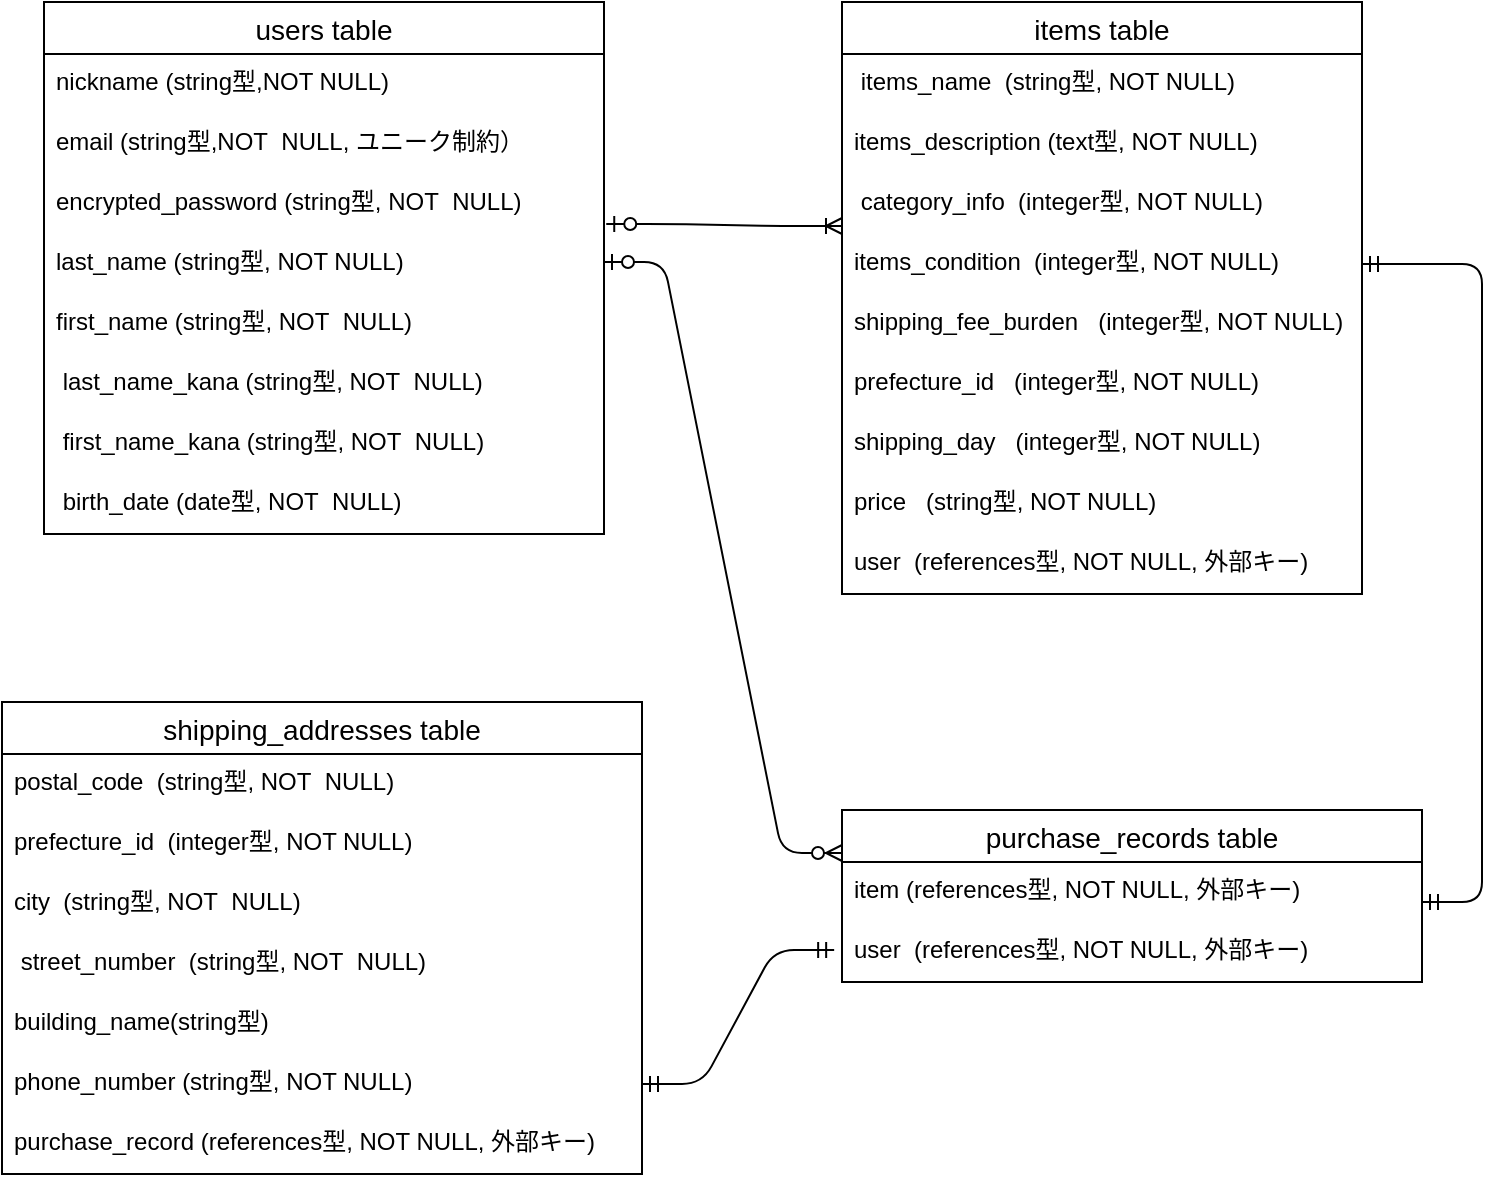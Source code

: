 <mxfile>
    <diagram id="MxuC3IoGH4ojOCcU3gQt" name="ページ1">
        <mxGraphModel dx="442" dy="630" grid="1" gridSize="10" guides="1" tooltips="1" connect="1" arrows="1" fold="1" page="1" pageScale="1" pageWidth="827" pageHeight="1169" math="0" shadow="0">
            <root>
                <mxCell id="0"/>
                <mxCell id="1" parent="0"/>
                <mxCell id="yUhPNyZuzkluN0zfqJiq-1" value="users table" style="swimlane;fontStyle=0;childLayout=stackLayout;horizontal=1;startSize=26;horizontalStack=0;resizeParent=1;resizeParentMax=0;resizeLast=0;collapsible=1;marginBottom=0;align=center;fontSize=14;" parent="1" vertex="1">
                    <mxGeometry x="41" y="70" width="280" height="266" as="geometry"/>
                </mxCell>
                <mxCell id="yUhPNyZuzkluN0zfqJiq-2" value="nickname (string型,NOT NULL)" style="text;strokeColor=none;fillColor=none;spacingLeft=4;spacingRight=4;overflow=hidden;rotatable=0;points=[[0,0.5],[1,0.5]];portConstraint=eastwest;fontSize=12;" parent="yUhPNyZuzkluN0zfqJiq-1" vertex="1">
                    <mxGeometry y="26" width="280" height="30" as="geometry"/>
                </mxCell>
                <mxCell id="yUhPNyZuzkluN0zfqJiq-3" value="email (string型,NOT  NULL, ユニーク制約）&#10;" style="text;strokeColor=none;fillColor=none;spacingLeft=4;spacingRight=4;overflow=hidden;rotatable=0;points=[[0,0.5],[1,0.5]];portConstraint=eastwest;fontSize=12;" parent="yUhPNyZuzkluN0zfqJiq-1" vertex="1">
                    <mxGeometry y="56" width="280" height="30" as="geometry"/>
                </mxCell>
                <mxCell id="yUhPNyZuzkluN0zfqJiq-11" value="encrypted_password (string型, NOT  NULL)&#10;" style="text;strokeColor=none;fillColor=none;spacingLeft=4;spacingRight=4;overflow=hidden;rotatable=0;points=[[0,0.5],[1,0.5]];portConstraint=eastwest;fontSize=12;" parent="yUhPNyZuzkluN0zfqJiq-1" vertex="1">
                    <mxGeometry y="86" width="280" height="30" as="geometry"/>
                </mxCell>
                <mxCell id="yUhPNyZuzkluN0zfqJiq-17" value="last_name (string型, NOT NULL)" style="text;strokeColor=none;fillColor=none;spacingLeft=4;spacingRight=4;overflow=hidden;rotatable=0;points=[[0,0.5],[1,0.5]];portConstraint=eastwest;fontSize=12;" parent="yUhPNyZuzkluN0zfqJiq-1" vertex="1">
                    <mxGeometry y="116" width="280" height="30" as="geometry"/>
                </mxCell>
                <mxCell id="yUhPNyZuzkluN0zfqJiq-18" value="first_name (string型, NOT  NULL)&#10;" style="text;strokeColor=none;fillColor=none;spacingLeft=4;spacingRight=4;overflow=hidden;rotatable=0;points=[[0,0.5],[1,0.5]];portConstraint=eastwest;fontSize=12;" parent="yUhPNyZuzkluN0zfqJiq-1" vertex="1">
                    <mxGeometry y="146" width="280" height="30" as="geometry"/>
                </mxCell>
                <mxCell id="yUhPNyZuzkluN0zfqJiq-15" value=" last_name_kana (string型, NOT  NULL)&#10;" style="text;strokeColor=none;fillColor=none;spacingLeft=4;spacingRight=4;overflow=hidden;rotatable=0;points=[[0,0.5],[1,0.5]];portConstraint=eastwest;fontSize=12;" parent="yUhPNyZuzkluN0zfqJiq-1" vertex="1">
                    <mxGeometry y="176" width="280" height="30" as="geometry"/>
                </mxCell>
                <mxCell id="yUhPNyZuzkluN0zfqJiq-19" value=" first_name_kana (string型, NOT  NULL)&#10;" style="text;strokeColor=none;fillColor=none;spacingLeft=4;spacingRight=4;overflow=hidden;rotatable=0;points=[[0,0.5],[1,0.5]];portConstraint=eastwest;fontSize=12;" parent="yUhPNyZuzkluN0zfqJiq-1" vertex="1">
                    <mxGeometry y="206" width="280" height="30" as="geometry"/>
                </mxCell>
                <mxCell id="yUhPNyZuzkluN0zfqJiq-13" value=" birth_date (date型, NOT  NULL)&#10;" style="text;strokeColor=none;fillColor=none;spacingLeft=4;spacingRight=4;overflow=hidden;rotatable=0;points=[[0,0.5],[1,0.5]];portConstraint=eastwest;fontSize=12;" parent="yUhPNyZuzkluN0zfqJiq-1" vertex="1">
                    <mxGeometry y="236" width="280" height="30" as="geometry"/>
                </mxCell>
                <mxCell id="yUhPNyZuzkluN0zfqJiq-20" value="items table" style="swimlane;fontStyle=0;childLayout=stackLayout;horizontal=1;startSize=26;horizontalStack=0;resizeParent=1;resizeParentMax=0;resizeLast=0;collapsible=1;marginBottom=0;align=center;fontSize=14;" parent="1" vertex="1">
                    <mxGeometry x="440" y="70" width="260" height="296" as="geometry"/>
                </mxCell>
                <mxCell id="yUhPNyZuzkluN0zfqJiq-24" value=" items_name  (string型, NOT NULL)" style="text;strokeColor=none;fillColor=none;spacingLeft=4;spacingRight=4;overflow=hidden;rotatable=0;points=[[0,0.5],[1,0.5]];portConstraint=eastwest;fontSize=12;" parent="yUhPNyZuzkluN0zfqJiq-20" vertex="1">
                    <mxGeometry y="26" width="260" height="30" as="geometry"/>
                </mxCell>
                <mxCell id="yUhPNyZuzkluN0zfqJiq-25" value="items_description (text型, NOT NULL)" style="text;strokeColor=none;fillColor=none;spacingLeft=4;spacingRight=4;overflow=hidden;rotatable=0;points=[[0,0.5],[1,0.5]];portConstraint=eastwest;fontSize=12;" parent="yUhPNyZuzkluN0zfqJiq-20" vertex="1">
                    <mxGeometry y="56" width="260" height="30" as="geometry"/>
                </mxCell>
                <mxCell id="yUhPNyZuzkluN0zfqJiq-22" value=" category_info  (integer型, NOT NULL)" style="text;strokeColor=none;fillColor=none;spacingLeft=4;spacingRight=4;overflow=hidden;rotatable=0;points=[[0,0.5],[1,0.5]];portConstraint=eastwest;fontSize=12;" parent="yUhPNyZuzkluN0zfqJiq-20" vertex="1">
                    <mxGeometry y="86" width="260" height="30" as="geometry"/>
                </mxCell>
                <mxCell id="yUhPNyZuzkluN0zfqJiq-23" value="items_condition  (integer型, NOT NULL)" style="text;strokeColor=none;fillColor=none;spacingLeft=4;spacingRight=4;overflow=hidden;rotatable=0;points=[[0,0.5],[1,0.5]];portConstraint=eastwest;fontSize=12;" parent="yUhPNyZuzkluN0zfqJiq-20" vertex="1">
                    <mxGeometry y="116" width="260" height="30" as="geometry"/>
                </mxCell>
                <mxCell id="6" value="shipping_fee_burden   (integer型, NOT NULL)" style="text;strokeColor=none;fillColor=none;spacingLeft=4;spacingRight=4;overflow=hidden;rotatable=0;points=[[0,0.5],[1,0.5]];portConstraint=eastwest;fontSize=12;" vertex="1" parent="yUhPNyZuzkluN0zfqJiq-20">
                    <mxGeometry y="146" width="260" height="30" as="geometry"/>
                </mxCell>
                <mxCell id="4" value="prefecture_id   (integer型, NOT NULL)" style="text;strokeColor=none;fillColor=none;spacingLeft=4;spacingRight=4;overflow=hidden;rotatable=0;points=[[0,0.5],[1,0.5]];portConstraint=eastwest;fontSize=12;" vertex="1" parent="yUhPNyZuzkluN0zfqJiq-20">
                    <mxGeometry y="176" width="260" height="30" as="geometry"/>
                </mxCell>
                <mxCell id="5" value="shipping_day   (integer型, NOT NULL)" style="text;strokeColor=none;fillColor=none;spacingLeft=4;spacingRight=4;overflow=hidden;rotatable=0;points=[[0,0.5],[1,0.5]];portConstraint=eastwest;fontSize=12;" vertex="1" parent="yUhPNyZuzkluN0zfqJiq-20">
                    <mxGeometry y="206" width="260" height="30" as="geometry"/>
                </mxCell>
                <mxCell id="3" value="price   (string型, NOT NULL)" style="text;strokeColor=none;fillColor=none;spacingLeft=4;spacingRight=4;overflow=hidden;rotatable=0;points=[[0,0.5],[1,0.5]];portConstraint=eastwest;fontSize=12;" vertex="1" parent="yUhPNyZuzkluN0zfqJiq-20">
                    <mxGeometry y="236" width="260" height="30" as="geometry"/>
                </mxCell>
                <mxCell id="2" value="user  (references型, NOT NULL, 外部キー)" style="text;strokeColor=none;fillColor=none;spacingLeft=4;spacingRight=4;overflow=hidden;rotatable=0;points=[[0,0.5],[1,0.5]];portConstraint=eastwest;fontSize=12;" vertex="1" parent="yUhPNyZuzkluN0zfqJiq-20">
                    <mxGeometry y="266" width="260" height="30" as="geometry"/>
                </mxCell>
                <mxCell id="yUhPNyZuzkluN0zfqJiq-26" value="purchase_records table" style="swimlane;fontStyle=0;childLayout=stackLayout;horizontal=1;startSize=26;horizontalStack=0;resizeParent=1;resizeParentMax=0;resizeLast=0;collapsible=1;marginBottom=0;align=center;fontSize=14;" parent="1" vertex="1">
                    <mxGeometry x="440" y="474" width="290" height="86" as="geometry"/>
                </mxCell>
                <mxCell id="yUhPNyZuzkluN0zfqJiq-30" value="shipping_addresses table" style="swimlane;fontStyle=0;childLayout=stackLayout;horizontal=1;startSize=26;horizontalStack=0;resizeParent=1;resizeParentMax=0;resizeLast=0;collapsible=1;marginBottom=0;align=center;fontSize=14;" parent="1" vertex="1">
                    <mxGeometry x="20" y="420" width="320" height="236" as="geometry"/>
                </mxCell>
                <mxCell id="8" value="postal_code  (string型, NOT  NULL)&#10;" style="text;strokeColor=none;fillColor=none;spacingLeft=4;spacingRight=4;overflow=hidden;rotatable=0;points=[[0,0.5],[1,0.5]];portConstraint=eastwest;fontSize=12;" vertex="1" parent="yUhPNyZuzkluN0zfqJiq-30">
                    <mxGeometry y="26" width="320" height="30" as="geometry"/>
                </mxCell>
                <mxCell id="9" value="prefecture_id  (integer型, NOT NULL)" style="text;strokeColor=none;fillColor=none;spacingLeft=4;spacingRight=4;overflow=hidden;rotatable=0;points=[[0,0.5],[1,0.5]];portConstraint=eastwest;fontSize=12;" vertex="1" parent="yUhPNyZuzkluN0zfqJiq-30">
                    <mxGeometry y="56" width="320" height="30" as="geometry"/>
                </mxCell>
                <mxCell id="10" value="city  (string型, NOT  NULL)&#10;" style="text;strokeColor=none;fillColor=none;spacingLeft=4;spacingRight=4;overflow=hidden;rotatable=0;points=[[0,0.5],[1,0.5]];portConstraint=eastwest;fontSize=12;" vertex="1" parent="yUhPNyZuzkluN0zfqJiq-30">
                    <mxGeometry y="86" width="320" height="30" as="geometry"/>
                </mxCell>
                <mxCell id="11" value=" street_number  (string型, NOT  NULL)&#10;" style="text;strokeColor=none;fillColor=none;spacingLeft=4;spacingRight=4;overflow=hidden;rotatable=0;points=[[0,0.5],[1,0.5]];portConstraint=eastwest;fontSize=12;" vertex="1" parent="yUhPNyZuzkluN0zfqJiq-30">
                    <mxGeometry y="116" width="320" height="30" as="geometry"/>
                </mxCell>
                <mxCell id="13" value="building_name(string型)" style="text;strokeColor=none;fillColor=none;spacingLeft=4;spacingRight=4;overflow=hidden;rotatable=0;points=[[0,0.5],[1,0.5]];portConstraint=eastwest;fontSize=12;" vertex="1" parent="yUhPNyZuzkluN0zfqJiq-30">
                    <mxGeometry y="146" width="320" height="30" as="geometry"/>
                </mxCell>
                <mxCell id="yUhPNyZuzkluN0zfqJiq-33" value="phone_number (string型, NOT NULL)" style="text;strokeColor=none;fillColor=none;spacingLeft=4;spacingRight=4;overflow=hidden;rotatable=0;points=[[0,0.5],[1,0.5]];portConstraint=eastwest;fontSize=12;" parent="yUhPNyZuzkluN0zfqJiq-30" vertex="1">
                    <mxGeometry y="176" width="320" height="30" as="geometry"/>
                </mxCell>
                <mxCell id="yUhPNyZuzkluN0zfqJiq-31" value="purchase_record (references型, NOT NULL, 外部キー)" style="text;strokeColor=none;fillColor=none;spacingLeft=4;spacingRight=4;overflow=hidden;rotatable=0;points=[[0,0.5],[1,0.5]];portConstraint=eastwest;fontSize=12;" parent="yUhPNyZuzkluN0zfqJiq-30" vertex="1">
                    <mxGeometry y="206" width="320" height="30" as="geometry"/>
                </mxCell>
                <mxCell id="yUhPNyZuzkluN0zfqJiq-34" value="" style="edgeStyle=entityRelationEdgeStyle;fontSize=12;html=1;endArrow=ERoneToMany;startArrow=ERzeroToOne;exitX=1.004;exitY=0.833;exitDx=0;exitDy=0;exitPerimeter=0;" parent="1" source="yUhPNyZuzkluN0zfqJiq-11" edge="1">
                    <mxGeometry width="100" height="100" relative="1" as="geometry">
                        <mxPoint x="330" y="180" as="sourcePoint"/>
                        <mxPoint x="440" y="182" as="targetPoint"/>
                    </mxGeometry>
                </mxCell>
                <mxCell id="yUhPNyZuzkluN0zfqJiq-37" value="" style="edgeStyle=entityRelationEdgeStyle;fontSize=12;html=1;endArrow=ERzeroToMany;startArrow=ERzeroToOne;entryX=0;entryY=0.25;entryDx=0;entryDy=0;" parent="1" edge="1" target="yUhPNyZuzkluN0zfqJiq-26">
                    <mxGeometry width="100" height="100" relative="1" as="geometry">
                        <mxPoint x="321" y="200" as="sourcePoint"/>
                        <mxPoint x="440" y="400" as="targetPoint"/>
                    </mxGeometry>
                </mxCell>
                <mxCell id="yUhPNyZuzkluN0zfqJiq-38" value="" style="edgeStyle=entityRelationEdgeStyle;fontSize=12;html=1;endArrow=ERmandOne;startArrow=ERmandOne;entryX=1;entryY=0.5;entryDx=0;entryDy=0;" parent="1" target="yUhPNyZuzkluN0zfqJiq-23" edge="1">
                    <mxGeometry width="100" height="100" relative="1" as="geometry">
                        <mxPoint x="730" y="520" as="sourcePoint"/>
                        <mxPoint x="630" y="260" as="targetPoint"/>
                    </mxGeometry>
                </mxCell>
                <mxCell id="yUhPNyZuzkluN0zfqJiq-39" value="" style="edgeStyle=entityRelationEdgeStyle;fontSize=12;html=1;endArrow=ERmandOne;startArrow=ERmandOne;exitX=1;exitY=0.5;exitDx=0;exitDy=0;entryX=-0.014;entryY=0.733;entryDx=0;entryDy=0;entryPerimeter=0;" parent="1" source="yUhPNyZuzkluN0zfqJiq-33" edge="1" target="yUhPNyZuzkluN0zfqJiq-29">
                    <mxGeometry width="100" height="100" relative="1" as="geometry">
                        <mxPoint x="340" y="520" as="sourcePoint"/>
                        <mxPoint x="440" y="420" as="targetPoint"/>
                    </mxGeometry>
                </mxCell>
                <mxCell id="yUhPNyZuzkluN0zfqJiq-29" value="item (references型, NOT NULL, 外部キー)" style="text;strokeColor=none;fillColor=none;spacingLeft=4;spacingRight=4;overflow=hidden;rotatable=0;points=[[0,0.5],[1,0.5]];portConstraint=eastwest;fontSize=12;" parent="1" vertex="1">
                    <mxGeometry x="440" y="500" width="280" height="60" as="geometry"/>
                </mxCell>
                <mxCell id="7" value="user  (references型, NOT NULL, 外部キー)" style="text;strokeColor=none;fillColor=none;spacingLeft=4;spacingRight=4;overflow=hidden;rotatable=0;points=[[0,0.5],[1,0.5]];portConstraint=eastwest;fontSize=12;" vertex="1" parent="1">
                    <mxGeometry x="440" y="530" width="290" height="30" as="geometry"/>
                </mxCell>
            </root>
        </mxGraphModel>
    </diagram>
</mxfile>